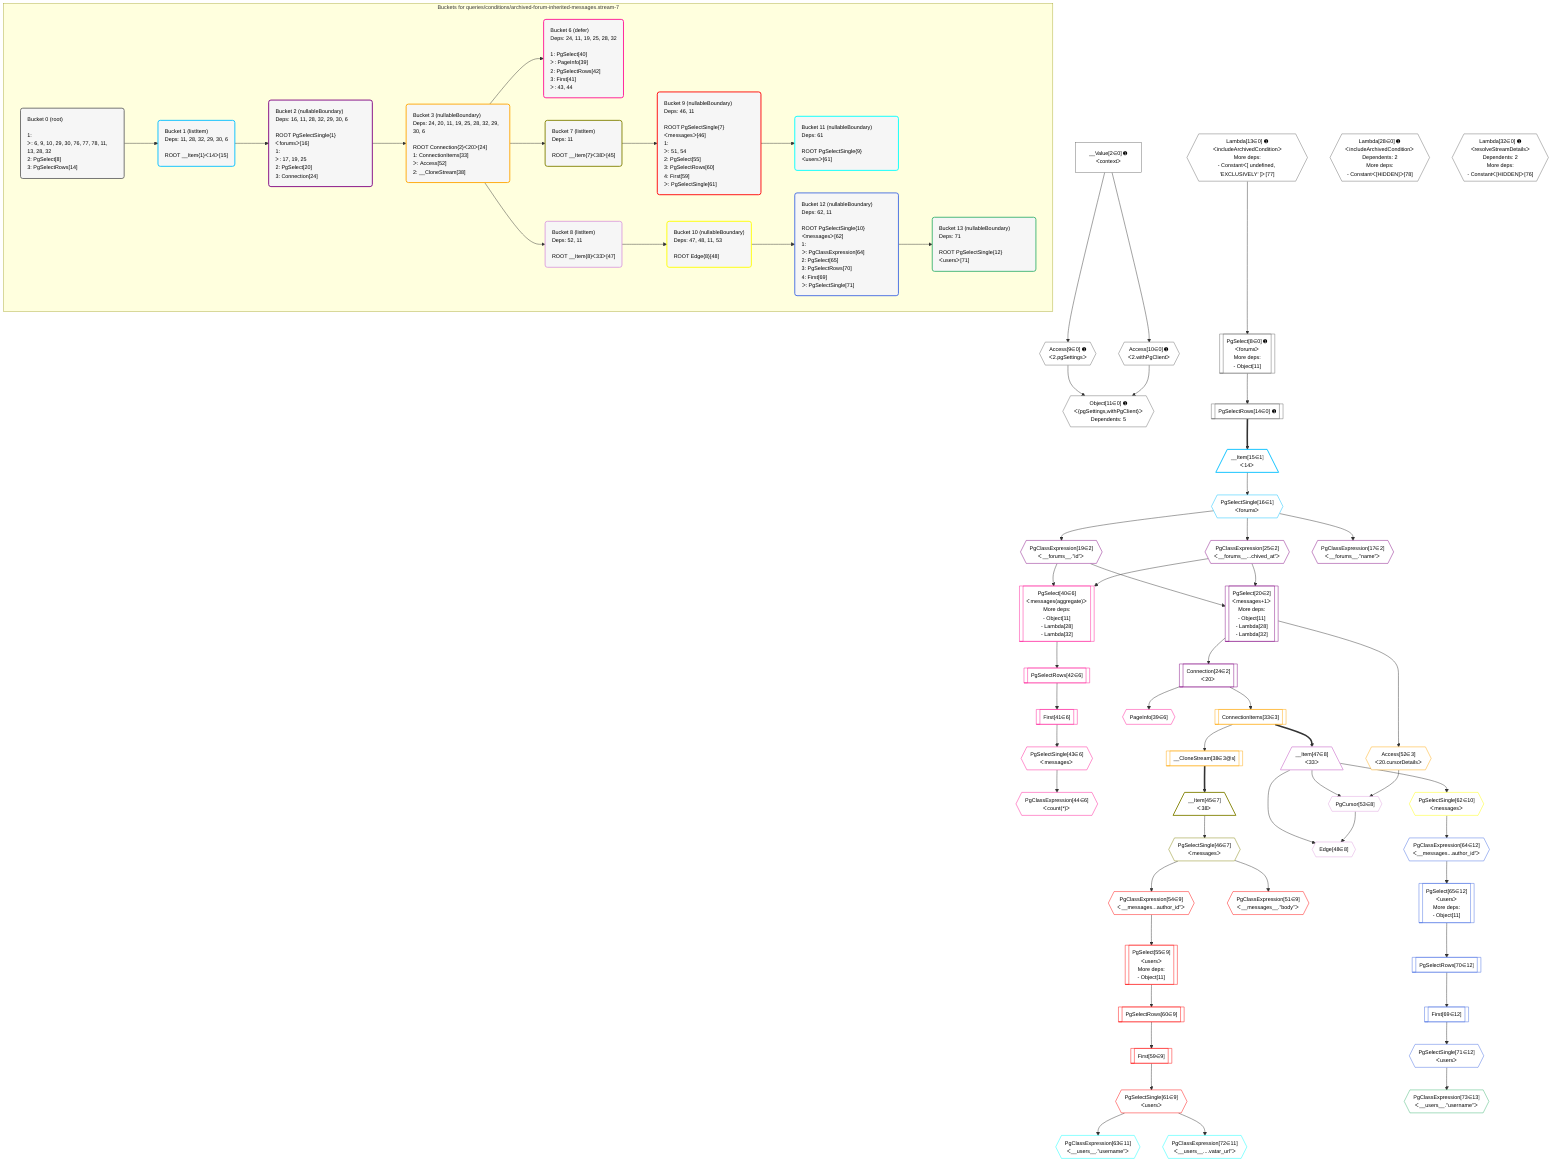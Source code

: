 %%{init: {'themeVariables': { 'fontSize': '12px'}}}%%
graph TD
    classDef path fill:#eee,stroke:#000,color:#000
    classDef plan fill:#fff,stroke-width:1px,color:#000
    classDef itemplan fill:#fff,stroke-width:2px,color:#000
    classDef unbatchedplan fill:#dff,stroke-width:1px,color:#000
    classDef sideeffectplan fill:#fcc,stroke-width:2px,color:#000
    classDef bucket fill:#f6f6f6,color:#000,stroke-width:2px,text-align:left

    subgraph "Buckets for queries/conditions/archived-forum-inherited-messages.stream-7"
    Bucket0("Bucket 0 (root)<br /><br />1: <br />ᐳ: 6, 9, 10, 29, 30, 76, 77, 78, 11, 13, 28, 32<br />2: PgSelect[8]<br />3: PgSelectRows[14]"):::bucket
    Bucket1("Bucket 1 (listItem)<br />Deps: 11, 28, 32, 29, 30, 6<br /><br />ROOT __Item{1}ᐸ14ᐳ[15]"):::bucket
    Bucket2("Bucket 2 (nullableBoundary)<br />Deps: 16, 11, 28, 32, 29, 30, 6<br /><br />ROOT PgSelectSingle{1}ᐸforumsᐳ[16]<br />1: <br />ᐳ: 17, 19, 25<br />2: PgSelect[20]<br />3: Connection[24]"):::bucket
    Bucket3("Bucket 3 (nullableBoundary)<br />Deps: 24, 20, 11, 19, 25, 28, 32, 29, 30, 6<br /><br />ROOT Connection{2}ᐸ20ᐳ[24]<br />1: ConnectionItems[33]<br />ᐳ: Access[52]<br />2: __CloneStream[38]"):::bucket
    Bucket6("Bucket 6 (defer)<br />Deps: 24, 11, 19, 25, 28, 32<br /><br />1: PgSelect[40]<br />ᐳ: PageInfo[39]<br />2: PgSelectRows[42]<br />3: First[41]<br />ᐳ: 43, 44"):::bucket
    Bucket7("Bucket 7 (listItem)<br />Deps: 11<br /><br />ROOT __Item{7}ᐸ38ᐳ[45]"):::bucket
    Bucket8("Bucket 8 (listItem)<br />Deps: 52, 11<br /><br />ROOT __Item{8}ᐸ33ᐳ[47]"):::bucket
    Bucket9("Bucket 9 (nullableBoundary)<br />Deps: 46, 11<br /><br />ROOT PgSelectSingle{7}ᐸmessagesᐳ[46]<br />1: <br />ᐳ: 51, 54<br />2: PgSelect[55]<br />3: PgSelectRows[60]<br />4: First[59]<br />ᐳ: PgSelectSingle[61]"):::bucket
    Bucket10("Bucket 10 (nullableBoundary)<br />Deps: 47, 48, 11, 53<br /><br />ROOT Edge{8}[48]"):::bucket
    Bucket11("Bucket 11 (nullableBoundary)<br />Deps: 61<br /><br />ROOT PgSelectSingle{9}ᐸusersᐳ[61]"):::bucket
    Bucket12("Bucket 12 (nullableBoundary)<br />Deps: 62, 11<br /><br />ROOT PgSelectSingle{10}ᐸmessagesᐳ[62]<br />1: <br />ᐳ: PgClassExpression[64]<br />2: PgSelect[65]<br />3: PgSelectRows[70]<br />4: First[69]<br />ᐳ: PgSelectSingle[71]"):::bucket
    Bucket13("Bucket 13 (nullableBoundary)<br />Deps: 71<br /><br />ROOT PgSelectSingle{12}ᐸusersᐳ[71]"):::bucket
    end
    Bucket0 --> Bucket1
    Bucket1 --> Bucket2
    Bucket2 --> Bucket3
    Bucket3 --> Bucket6 & Bucket7 & Bucket8
    Bucket7 --> Bucket9
    Bucket8 --> Bucket10
    Bucket9 --> Bucket11
    Bucket10 --> Bucket12
    Bucket12 --> Bucket13

    %% plan dependencies
    PgSelect8[["PgSelect[8∈0] ➊<br />ᐸforumsᐳ<br />More deps:<br />- Object[11]"]]:::plan
    Lambda13{{"Lambda[13∈0] ➊<br />ᐸincludeArchivedConditionᐳ<br />More deps:<br />- Constantᐸ[ undefined, 'EXCLUSIVELY' ]ᐳ[77]"}}:::plan
    Lambda13 --> PgSelect8
    Object11{{"Object[11∈0] ➊<br />ᐸ{pgSettings,withPgClient}ᐳ<br />Dependents: 5"}}:::plan
    Access9{{"Access[9∈0] ➊<br />ᐸ2.pgSettingsᐳ"}}:::plan
    Access10{{"Access[10∈0] ➊<br />ᐸ2.withPgClientᐳ"}}:::plan
    Access9 & Access10 --> Object11
    __Value2["__Value[2∈0] ➊<br />ᐸcontextᐳ"]:::plan
    __Value2 --> Access9
    __Value2 --> Access10
    PgSelectRows14[["PgSelectRows[14∈0] ➊"]]:::plan
    PgSelect8 --> PgSelectRows14
    Lambda28{{"Lambda[28∈0] ➊<br />ᐸincludeArchivedConditionᐳ<br />Dependents: 2<br />More deps:<br />- Constantᐸ[HIDDEN]ᐳ[78]"}}:::plan
    Lambda32{{"Lambda[32∈0] ➊<br />ᐸresolveStreamDetailsᐳ<br />Dependents: 2<br />More deps:<br />- Constantᐸ[HIDDEN]ᐳ[76]"}}:::plan
    __Item15[/"__Item[15∈1]<br />ᐸ14ᐳ"\]:::itemplan
    PgSelectRows14 ==> __Item15
    PgSelectSingle16{{"PgSelectSingle[16∈1]<br />ᐸforumsᐳ"}}:::plan
    __Item15 --> PgSelectSingle16
    PgSelect20[["PgSelect[20∈2]<br />ᐸmessages+1ᐳ<br />More deps:<br />- Object[11]<br />- Lambda[28]<br />- Lambda[32]"]]:::plan
    PgClassExpression19{{"PgClassExpression[19∈2]<br />ᐸ__forums__.”id”ᐳ"}}:::plan
    PgClassExpression25{{"PgClassExpression[25∈2]<br />ᐸ__forums__...chived_at”ᐳ"}}:::plan
    PgClassExpression19 & PgClassExpression25 --> PgSelect20
    PgClassExpression17{{"PgClassExpression[17∈2]<br />ᐸ__forums__.”name”ᐳ"}}:::plan
    PgSelectSingle16 --> PgClassExpression17
    PgSelectSingle16 --> PgClassExpression19
    Connection24[["Connection[24∈2]<br />ᐸ20ᐳ"]]:::plan
    PgSelect20 --> Connection24
    PgSelectSingle16 --> PgClassExpression25
    ConnectionItems33[["ConnectionItems[33∈3]"]]:::plan
    Connection24 --> ConnectionItems33
    __CloneStream38[["__CloneStream[38∈3@s]"]]:::plan
    ConnectionItems33 --> __CloneStream38
    Access52{{"Access[52∈3]<br />ᐸ20.cursorDetailsᐳ"}}:::plan
    PgSelect20 --> Access52
    PgSelect40[["PgSelect[40∈6]<br />ᐸmessages(aggregate)ᐳ<br />More deps:<br />- Object[11]<br />- Lambda[28]<br />- Lambda[32]"]]:::plan
    PgClassExpression19 & PgClassExpression25 --> PgSelect40
    PageInfo39{{"PageInfo[39∈6]"}}:::plan
    Connection24 --> PageInfo39
    First41[["First[41∈6]"]]:::plan
    PgSelectRows42[["PgSelectRows[42∈6]"]]:::plan
    PgSelectRows42 --> First41
    PgSelect40 --> PgSelectRows42
    PgSelectSingle43{{"PgSelectSingle[43∈6]<br />ᐸmessagesᐳ"}}:::plan
    First41 --> PgSelectSingle43
    PgClassExpression44{{"PgClassExpression[44∈6]<br />ᐸcount(*)ᐳ"}}:::plan
    PgSelectSingle43 --> PgClassExpression44
    __Item45[/"__Item[45∈7]<br />ᐸ38ᐳ"\]:::itemplan
    __CloneStream38 ==> __Item45
    PgSelectSingle46{{"PgSelectSingle[46∈7]<br />ᐸmessagesᐳ"}}:::plan
    __Item45 --> PgSelectSingle46
    Edge48{{"Edge[48∈8]"}}:::plan
    __Item47[/"__Item[47∈8]<br />ᐸ33ᐳ"\]:::itemplan
    PgCursor53{{"PgCursor[53∈8]"}}:::plan
    __Item47 & PgCursor53 --> Edge48
    __Item47 & Access52 --> PgCursor53
    ConnectionItems33 ==> __Item47
    PgSelect55[["PgSelect[55∈9]<br />ᐸusersᐳ<br />More deps:<br />- Object[11]"]]:::plan
    PgClassExpression54{{"PgClassExpression[54∈9]<br />ᐸ__messages...author_id”ᐳ"}}:::plan
    PgClassExpression54 --> PgSelect55
    PgClassExpression51{{"PgClassExpression[51∈9]<br />ᐸ__messages__.”body”ᐳ"}}:::plan
    PgSelectSingle46 --> PgClassExpression51
    PgSelectSingle46 --> PgClassExpression54
    First59[["First[59∈9]"]]:::plan
    PgSelectRows60[["PgSelectRows[60∈9]"]]:::plan
    PgSelectRows60 --> First59
    PgSelect55 --> PgSelectRows60
    PgSelectSingle61{{"PgSelectSingle[61∈9]<br />ᐸusersᐳ"}}:::plan
    First59 --> PgSelectSingle61
    PgSelectSingle62{{"PgSelectSingle[62∈10]<br />ᐸmessagesᐳ"}}:::plan
    __Item47 --> PgSelectSingle62
    PgClassExpression63{{"PgClassExpression[63∈11]<br />ᐸ__users__.”username”ᐳ"}}:::plan
    PgSelectSingle61 --> PgClassExpression63
    PgClassExpression72{{"PgClassExpression[72∈11]<br />ᐸ__users__....vatar_url”ᐳ"}}:::plan
    PgSelectSingle61 --> PgClassExpression72
    PgSelect65[["PgSelect[65∈12]<br />ᐸusersᐳ<br />More deps:<br />- Object[11]"]]:::plan
    PgClassExpression64{{"PgClassExpression[64∈12]<br />ᐸ__messages...author_id”ᐳ"}}:::plan
    PgClassExpression64 --> PgSelect65
    PgSelectSingle62 --> PgClassExpression64
    First69[["First[69∈12]"]]:::plan
    PgSelectRows70[["PgSelectRows[70∈12]"]]:::plan
    PgSelectRows70 --> First69
    PgSelect65 --> PgSelectRows70
    PgSelectSingle71{{"PgSelectSingle[71∈12]<br />ᐸusersᐳ"}}:::plan
    First69 --> PgSelectSingle71
    PgClassExpression73{{"PgClassExpression[73∈13]<br />ᐸ__users__.”username”ᐳ"}}:::plan
    PgSelectSingle71 --> PgClassExpression73

    %% define steps
    classDef bucket0 stroke:#696969
    class Bucket0,__Value2,PgSelect8,Access9,Access10,Object11,Lambda13,PgSelectRows14,Lambda28,Lambda32 bucket0
    classDef bucket1 stroke:#00bfff
    class Bucket1,__Item15,PgSelectSingle16 bucket1
    classDef bucket2 stroke:#7f007f
    class Bucket2,PgClassExpression17,PgClassExpression19,PgSelect20,Connection24,PgClassExpression25 bucket2
    classDef bucket3 stroke:#ffa500
    class Bucket3,ConnectionItems33,__CloneStream38,Access52 bucket3
    classDef bucket6 stroke:#ff1493
    class Bucket6,PageInfo39,PgSelect40,First41,PgSelectRows42,PgSelectSingle43,PgClassExpression44 bucket6
    classDef bucket7 stroke:#808000
    class Bucket7,__Item45,PgSelectSingle46 bucket7
    classDef bucket8 stroke:#dda0dd
    class Bucket8,__Item47,Edge48,PgCursor53 bucket8
    classDef bucket9 stroke:#ff0000
    class Bucket9,PgClassExpression51,PgClassExpression54,PgSelect55,First59,PgSelectRows60,PgSelectSingle61 bucket9
    classDef bucket10 stroke:#ffff00
    class Bucket10,PgSelectSingle62 bucket10
    classDef bucket11 stroke:#00ffff
    class Bucket11,PgClassExpression63,PgClassExpression72 bucket11
    classDef bucket12 stroke:#4169e1
    class Bucket12,PgClassExpression64,PgSelect65,First69,PgSelectRows70,PgSelectSingle71 bucket12
    classDef bucket13 stroke:#3cb371
    class Bucket13,PgClassExpression73 bucket13